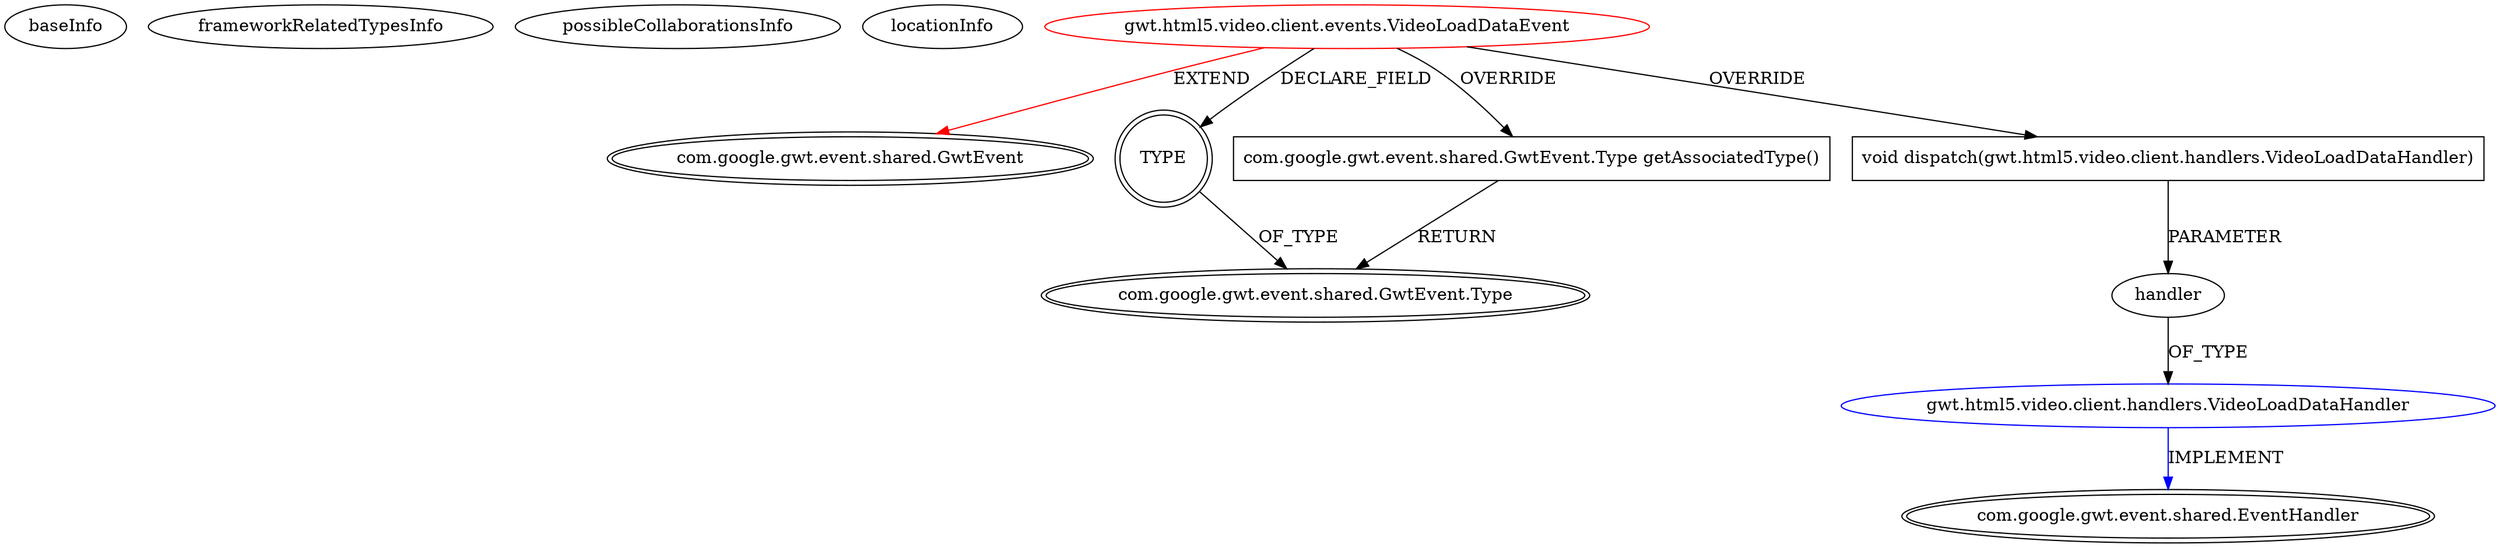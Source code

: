 digraph {
baseInfo[graphId=4014,category="extension_graph",isAnonymous=false,possibleRelation=true]
frameworkRelatedTypesInfo[0="com.google.gwt.event.shared.GwtEvent"]
possibleCollaborationsInfo[0="4014~OVERRIDING_METHOD_DECLARATION-PARAMETER_DECLARATION-~com.google.gwt.event.shared.GwtEvent ~com.google.gwt.event.shared.EventHandler ~false~false"]
locationInfo[projectName="mguiral-GwtVideoLib",filePath="/mguiral-GwtVideoLib/GwtVideoLib-master/src/gwt/html5/video/client/events/VideoLoadDataEvent.java",contextSignature="VideoLoadDataEvent",graphId="4014"]
0[label="gwt.html5.video.client.events.VideoLoadDataEvent",vertexType="ROOT_CLIENT_CLASS_DECLARATION",isFrameworkType=false,color=red]
1[label="com.google.gwt.event.shared.GwtEvent",vertexType="FRAMEWORK_CLASS_TYPE",isFrameworkType=true,peripheries=2]
2[label="TYPE",vertexType="FIELD_DECLARATION",isFrameworkType=true,peripheries=2,shape=circle]
3[label="com.google.gwt.event.shared.GwtEvent.Type",vertexType="FRAMEWORK_CLASS_TYPE",isFrameworkType=true,peripheries=2]
4[label="void dispatch(gwt.html5.video.client.handlers.VideoLoadDataHandler)",vertexType="OVERRIDING_METHOD_DECLARATION",isFrameworkType=false,shape=box]
5[label="handler",vertexType="PARAMETER_DECLARATION",isFrameworkType=false]
6[label="gwt.html5.video.client.handlers.VideoLoadDataHandler",vertexType="REFERENCE_CLIENT_CLASS_DECLARATION",isFrameworkType=false,color=blue]
7[label="com.google.gwt.event.shared.EventHandler",vertexType="FRAMEWORK_INTERFACE_TYPE",isFrameworkType=true,peripheries=2]
8[label="com.google.gwt.event.shared.GwtEvent.Type getAssociatedType()",vertexType="OVERRIDING_METHOD_DECLARATION",isFrameworkType=false,shape=box]
0->1[label="EXTEND",color=red]
0->2[label="DECLARE_FIELD"]
2->3[label="OF_TYPE"]
0->4[label="OVERRIDE"]
6->7[label="IMPLEMENT",color=blue]
5->6[label="OF_TYPE"]
4->5[label="PARAMETER"]
0->8[label="OVERRIDE"]
8->3[label="RETURN"]
}
